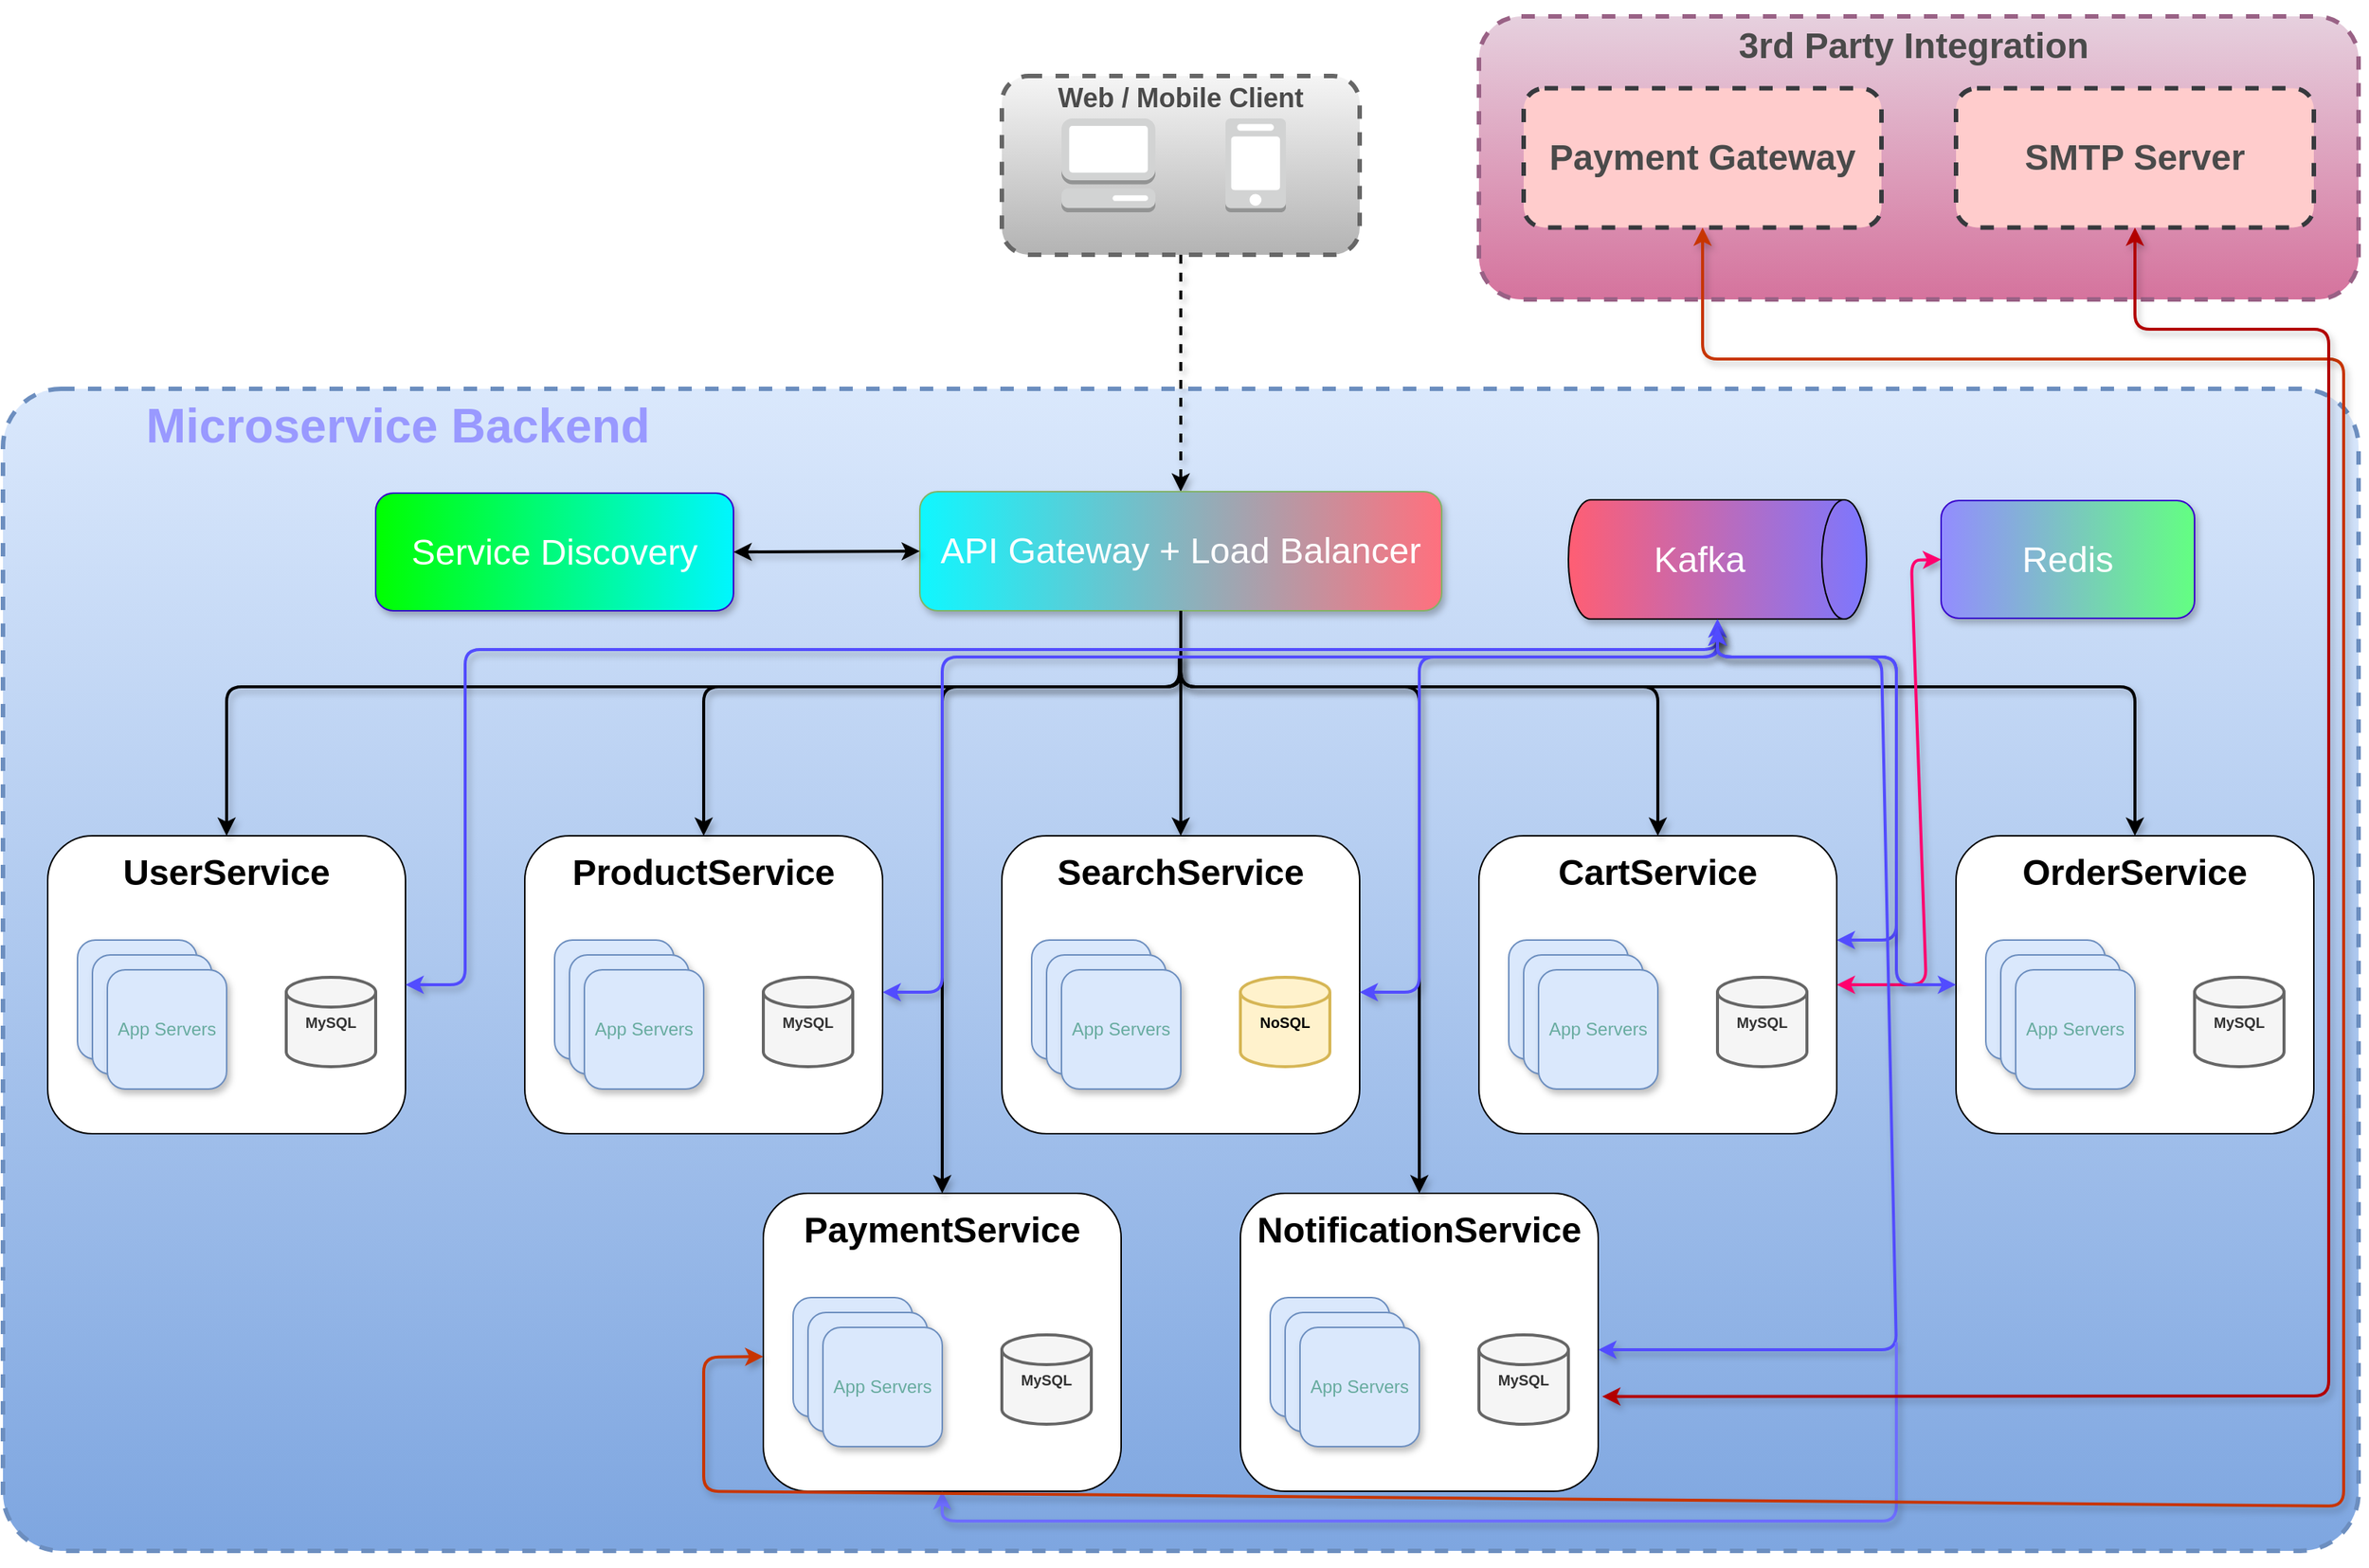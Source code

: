<mxfile version="26.0.9">
  <diagram name="Page-1" id="jlkBv1uPChDGdG-GBXwu">
    <mxGraphModel dx="2390" dy="1512" grid="1" gridSize="10" guides="1" tooltips="1" connect="1" arrows="1" fold="1" page="1" pageScale="1" pageWidth="1600" pageHeight="900" background="none" math="0" shadow="0" adaptiveColors="none">
      <root>
        <mxCell id="0" />
        <mxCell id="1" parent="0" />
        <mxCell id="3Pf6Uv6lTrw8esLu5IVx-74" value="&lt;h1 style=&quot;padding-bottom: 730px; padding-right: 1050px;&quot;&gt;&lt;font style=&quot;color: rgb(153, 153, 255); font-size: 32px;&quot;&gt;Microservice Backend&lt;/font&gt;&lt;/h1&gt;" style="rounded=1;whiteSpace=wrap;html=1;dashed=1;strokeWidth=3;strokeColor=#6c8ebf;fillColor=#dae8fc;movable=1;resizable=1;rotatable=1;deletable=1;editable=1;locked=0;connectable=1;gradientColor=#7ea6e0;arcSize=5;" parent="1" vertex="1">
          <mxGeometry x="10" y="280" width="1580" height="780" as="geometry" />
        </mxCell>
        <mxCell id="3Pf6Uv6lTrw8esLu5IVx-105" value="&lt;h1 style=&quot;padding-bottom: 150px;&quot;&gt;&lt;font style=&quot;color: rgb(74, 74, 74);&quot;&gt;3rd Party Integration&amp;nbsp;&lt;/font&gt;&lt;/h1&gt;" style="rounded=1;whiteSpace=wrap;html=1;dashed=1;strokeWidth=3;strokeColor=#996185;fillColor=#e6d0de;gradientColor=#d5739d;" parent="1" vertex="1">
          <mxGeometry x="1000" y="30" width="590" height="190" as="geometry" />
        </mxCell>
        <mxCell id="3Pf6Uv6lTrw8esLu5IVx-84" style="edgeStyle=orthogonalEdgeStyle;orthogonalLoop=1;jettySize=auto;html=1;exitX=0.5;exitY=1;exitDx=0;exitDy=0;rounded=1;curved=0;strokeWidth=2;shadow=1;flowAnimation=0;dashed=1;entryX=0.5;entryY=0;entryDx=0;entryDy=0;" parent="1" source="3Pf6Uv6lTrw8esLu5IVx-82" target="3Pf6Uv6lTrw8esLu5IVx-1" edge="1">
          <mxGeometry relative="1" as="geometry">
            <mxPoint x="800" y="250.0" as="targetPoint" />
          </mxGeometry>
        </mxCell>
        <mxCell id="3Pf6Uv6lTrw8esLu5IVx-82" value="&lt;h2 style=&quot;padding-bottom: 90px;&quot;&gt;&lt;font style=&quot;color: rgb(74, 74, 74);&quot;&gt;Web / Mobile Client&lt;/font&gt;&lt;/h2&gt;" style="rounded=1;whiteSpace=wrap;html=1;dashed=1;strokeWidth=3;strokeColor=#666666;fillColor=#f5f5f5;gradientColor=#b3b3b3;" parent="1" vertex="1">
          <mxGeometry x="680" y="70" width="240" height="120" as="geometry" />
        </mxCell>
        <mxCell id="3Pf6Uv6lTrw8esLu5IVx-1" value="&lt;h1&gt;&lt;font style=&quot;color: rgb(255, 255, 255);&quot;&gt;&lt;font style=&quot;&quot;&gt;&lt;font style=&quot;font-weight: normal;&quot;&gt;API Gateway&amp;nbsp;&lt;/font&gt;&lt;/font&gt;&lt;font style=&quot;&quot;&gt;&lt;font style=&quot;font-weight: normal;&quot;&gt;+&amp;nbsp;&lt;/font&gt;&lt;/font&gt;&lt;font style=&quot;&quot;&gt;&lt;font style=&quot;font-weight: normal;&quot;&gt;Load Balancer&lt;/font&gt;&lt;/font&gt;&lt;/font&gt;&lt;/h1&gt;" style="rounded=1;whiteSpace=wrap;html=1;fillColor=#0FF7FF;strokeColor=#82b366;gradientColor=#FF707E;glass=0;shadow=1;gradientDirection=east;" parent="1" vertex="1">
          <mxGeometry x="625" y="349" width="350" height="80" as="geometry" />
        </mxCell>
        <mxCell id="3Pf6Uv6lTrw8esLu5IVx-3" value="&lt;h1 style=&quot;margin-top: 0px; margin-bottom: 0px; padding-top: 0px; padding-bottom: 150px;&quot;&gt;UserService&lt;/h1&gt;" style="rounded=1;whiteSpace=wrap;html=1;align=center;" parent="1" vertex="1">
          <mxGeometry x="40" y="580" width="240" height="200" as="geometry" />
        </mxCell>
        <mxCell id="3Pf6Uv6lTrw8esLu5IVx-30" value="" style="group;rounded=1;" parent="1" vertex="1" connectable="0">
          <mxGeometry x="60" y="650" width="110" height="110" as="geometry" />
        </mxCell>
        <mxCell id="3Pf6Uv6lTrw8esLu5IVx-31" value="" style="rounded=1;whiteSpace=wrap;html=1;fillColor=#dae8fc;strokeColor=#6c8ebf;shadow=1;glass=0;imageWidth=24;imageHeight=24;imageAspect=1;" parent="3Pf6Uv6lTrw8esLu5IVx-30" vertex="1">
          <mxGeometry width="80" height="80" as="geometry" />
        </mxCell>
        <mxCell id="3Pf6Uv6lTrw8esLu5IVx-32" value="" style="rounded=1;whiteSpace=wrap;html=1;fillColor=#dae8fc;strokeColor=#6c8ebf;shadow=1;glass=0;imageWidth=24;imageHeight=24;imageAspect=1;" parent="3Pf6Uv6lTrw8esLu5IVx-30" vertex="1">
          <mxGeometry x="10" y="10" width="80" height="80" as="geometry" />
        </mxCell>
        <mxCell id="3Pf6Uv6lTrw8esLu5IVx-33" value="&lt;font style=&quot;color: rgb(103, 171, 159);&quot;&gt;App Servers&lt;/font&gt;" style="rounded=1;whiteSpace=wrap;html=1;fillColor=#dae8fc;strokeColor=#6c8ebf;shadow=1;glass=0;imageWidth=24;imageHeight=24;imageAspect=1;" parent="3Pf6Uv6lTrw8esLu5IVx-30" vertex="1">
          <mxGeometry x="20" y="20" width="80" height="80" as="geometry" />
        </mxCell>
        <mxCell id="3Pf6Uv6lTrw8esLu5IVx-34" value="&lt;h5&gt;MySQL&lt;/h5&gt;" style="strokeWidth=2;html=1;shape=mxgraph.flowchart.database;whiteSpace=wrap;fillColor=#f5f5f5;strokeColor=#666666;fontColor=#333333;rounded=1;" parent="1" vertex="1">
          <mxGeometry x="200" y="675" width="60" height="60" as="geometry" />
        </mxCell>
        <mxCell id="3Pf6Uv6lTrw8esLu5IVx-36" value="&lt;h1 style=&quot;margin-top: 0px; margin-bottom: 0px; padding-top: 0px; padding-bottom: 150px;&quot;&gt;ProductService&lt;/h1&gt;" style="rounded=1;whiteSpace=wrap;html=1;align=center;" parent="1" vertex="1">
          <mxGeometry x="360" y="580" width="240" height="200" as="geometry" />
        </mxCell>
        <mxCell id="3Pf6Uv6lTrw8esLu5IVx-37" value="" style="group;rounded=1;" parent="1" vertex="1" connectable="0">
          <mxGeometry x="380" y="650" width="110" height="110" as="geometry" />
        </mxCell>
        <mxCell id="3Pf6Uv6lTrw8esLu5IVx-38" value="" style="rounded=1;whiteSpace=wrap;html=1;fillColor=#dae8fc;strokeColor=#6c8ebf;shadow=1;glass=0;imageWidth=24;imageHeight=24;imageAspect=1;" parent="3Pf6Uv6lTrw8esLu5IVx-37" vertex="1">
          <mxGeometry width="80" height="80" as="geometry" />
        </mxCell>
        <mxCell id="3Pf6Uv6lTrw8esLu5IVx-39" value="" style="rounded=1;whiteSpace=wrap;html=1;fillColor=#dae8fc;strokeColor=#6c8ebf;shadow=1;glass=0;imageWidth=24;imageHeight=24;imageAspect=1;" parent="3Pf6Uv6lTrw8esLu5IVx-37" vertex="1">
          <mxGeometry x="10" y="10" width="80" height="80" as="geometry" />
        </mxCell>
        <mxCell id="3Pf6Uv6lTrw8esLu5IVx-40" value="&lt;font style=&quot;color: rgb(103, 171, 159);&quot;&gt;App Servers&lt;/font&gt;" style="rounded=1;whiteSpace=wrap;html=1;fillColor=#dae8fc;strokeColor=#6c8ebf;shadow=1;glass=0;imageWidth=24;imageHeight=24;imageAspect=1;" parent="3Pf6Uv6lTrw8esLu5IVx-37" vertex="1">
          <mxGeometry x="20" y="20" width="80" height="80" as="geometry" />
        </mxCell>
        <mxCell id="3Pf6Uv6lTrw8esLu5IVx-41" value="&lt;h5&gt;MySQL&lt;/h5&gt;" style="strokeWidth=2;html=1;shape=mxgraph.flowchart.database;whiteSpace=wrap;fillColor=#f5f5f5;strokeColor=#666666;fontColor=#333333;rounded=1;" parent="1" vertex="1">
          <mxGeometry x="520" y="675" width="60" height="60" as="geometry" />
        </mxCell>
        <mxCell id="3Pf6Uv6lTrw8esLu5IVx-43" value="&lt;h1 style=&quot;margin-top: 0px; margin-bottom: 0px; padding-top: 0px; padding-bottom: 150px;&quot;&gt;SearchService&lt;/h1&gt;" style="rounded=1;whiteSpace=wrap;html=1;align=center;" parent="1" vertex="1">
          <mxGeometry x="680" y="580" width="240" height="200" as="geometry" />
        </mxCell>
        <mxCell id="3Pf6Uv6lTrw8esLu5IVx-44" value="" style="group;rounded=1;" parent="1" vertex="1" connectable="0">
          <mxGeometry x="700" y="650" width="110" height="110" as="geometry" />
        </mxCell>
        <mxCell id="3Pf6Uv6lTrw8esLu5IVx-45" value="" style="rounded=1;whiteSpace=wrap;html=1;fillColor=#dae8fc;strokeColor=#6c8ebf;shadow=1;glass=0;imageWidth=24;imageHeight=24;imageAspect=1;" parent="3Pf6Uv6lTrw8esLu5IVx-44" vertex="1">
          <mxGeometry width="80" height="80" as="geometry" />
        </mxCell>
        <mxCell id="3Pf6Uv6lTrw8esLu5IVx-46" value="" style="rounded=1;whiteSpace=wrap;html=1;fillColor=#dae8fc;strokeColor=#6c8ebf;shadow=1;glass=0;imageWidth=24;imageHeight=24;imageAspect=1;" parent="3Pf6Uv6lTrw8esLu5IVx-44" vertex="1">
          <mxGeometry x="10" y="10" width="80" height="80" as="geometry" />
        </mxCell>
        <mxCell id="3Pf6Uv6lTrw8esLu5IVx-47" value="&lt;font style=&quot;color: rgb(103, 171, 159);&quot;&gt;App Servers&lt;/font&gt;" style="rounded=1;whiteSpace=wrap;html=1;fillColor=#dae8fc;strokeColor=#6c8ebf;shadow=1;glass=0;imageWidth=24;imageHeight=24;imageAspect=1;" parent="3Pf6Uv6lTrw8esLu5IVx-44" vertex="1">
          <mxGeometry x="20" y="20" width="80" height="80" as="geometry" />
        </mxCell>
        <mxCell id="3Pf6Uv6lTrw8esLu5IVx-48" value="&lt;h5&gt;NoSQL&lt;/h5&gt;" style="strokeWidth=2;html=1;shape=mxgraph.flowchart.database;whiteSpace=wrap;fillColor=#fff2cc;strokeColor=#d6b656;rounded=1;" parent="1" vertex="1">
          <mxGeometry x="840" y="675" width="60" height="60" as="geometry" />
        </mxCell>
        <mxCell id="3Pf6Uv6lTrw8esLu5IVx-49" value="&lt;h1 style=&quot;margin-top: 0px; margin-bottom: 0px; padding-top: 0px; padding-bottom: 150px;&quot;&gt;CartService&lt;/h1&gt;" style="rounded=1;whiteSpace=wrap;html=1;align=center;" parent="1" vertex="1">
          <mxGeometry x="1000" y="580" width="240" height="200" as="geometry" />
        </mxCell>
        <mxCell id="3Pf6Uv6lTrw8esLu5IVx-50" value="" style="group;rounded=1;" parent="1" vertex="1" connectable="0">
          <mxGeometry x="1020" y="650" width="110" height="110" as="geometry" />
        </mxCell>
        <mxCell id="3Pf6Uv6lTrw8esLu5IVx-51" value="" style="rounded=1;whiteSpace=wrap;html=1;fillColor=#dae8fc;strokeColor=#6c8ebf;shadow=1;glass=0;imageWidth=24;imageHeight=24;imageAspect=1;" parent="3Pf6Uv6lTrw8esLu5IVx-50" vertex="1">
          <mxGeometry width="80" height="80" as="geometry" />
        </mxCell>
        <mxCell id="3Pf6Uv6lTrw8esLu5IVx-52" value="" style="rounded=1;whiteSpace=wrap;html=1;fillColor=#dae8fc;strokeColor=#6c8ebf;shadow=1;glass=0;imageWidth=24;imageHeight=24;imageAspect=1;" parent="3Pf6Uv6lTrw8esLu5IVx-50" vertex="1">
          <mxGeometry x="10" y="10" width="80" height="80" as="geometry" />
        </mxCell>
        <mxCell id="3Pf6Uv6lTrw8esLu5IVx-53" value="&lt;font style=&quot;color: rgb(103, 171, 159);&quot;&gt;App Servers&lt;/font&gt;" style="rounded=1;whiteSpace=wrap;html=1;fillColor=#dae8fc;strokeColor=#6c8ebf;shadow=1;glass=0;imageWidth=24;imageHeight=24;imageAspect=1;" parent="3Pf6Uv6lTrw8esLu5IVx-50" vertex="1">
          <mxGeometry x="20" y="20" width="80" height="80" as="geometry" />
        </mxCell>
        <mxCell id="3Pf6Uv6lTrw8esLu5IVx-54" value="&lt;h5&gt;MySQL&lt;/h5&gt;" style="strokeWidth=2;html=1;shape=mxgraph.flowchart.database;whiteSpace=wrap;fillColor=#f5f5f5;strokeColor=#666666;fontColor=#333333;rounded=1;" parent="1" vertex="1">
          <mxGeometry x="1160" y="675" width="60" height="60" as="geometry" />
        </mxCell>
        <mxCell id="3Pf6Uv6lTrw8esLu5IVx-55" value="&lt;h1 style=&quot;margin-top: 0px; margin-bottom: 0px; padding-top: 0px; padding-bottom: 150px;&quot;&gt;OrderService&lt;/h1&gt;" style="rounded=1;whiteSpace=wrap;html=1;align=center;" parent="1" vertex="1">
          <mxGeometry x="1320" y="580" width="240" height="200" as="geometry" />
        </mxCell>
        <mxCell id="3Pf6Uv6lTrw8esLu5IVx-56" value="" style="group;rounded=1;" parent="1" vertex="1" connectable="0">
          <mxGeometry x="1340" y="650" width="110" height="110" as="geometry" />
        </mxCell>
        <mxCell id="3Pf6Uv6lTrw8esLu5IVx-57" value="" style="rounded=1;whiteSpace=wrap;html=1;fillColor=#dae8fc;strokeColor=#6c8ebf;shadow=1;glass=0;imageWidth=24;imageHeight=24;imageAspect=1;" parent="3Pf6Uv6lTrw8esLu5IVx-56" vertex="1">
          <mxGeometry width="80" height="80" as="geometry" />
        </mxCell>
        <mxCell id="3Pf6Uv6lTrw8esLu5IVx-58" value="" style="rounded=1;whiteSpace=wrap;html=1;fillColor=#dae8fc;strokeColor=#6c8ebf;shadow=1;glass=0;imageWidth=24;imageHeight=24;imageAspect=1;" parent="3Pf6Uv6lTrw8esLu5IVx-56" vertex="1">
          <mxGeometry x="10" y="10" width="80" height="80" as="geometry" />
        </mxCell>
        <mxCell id="3Pf6Uv6lTrw8esLu5IVx-59" value="&lt;font style=&quot;color: rgb(103, 171, 159);&quot;&gt;App Servers&lt;/font&gt;" style="rounded=1;whiteSpace=wrap;html=1;fillColor=#dae8fc;strokeColor=#6c8ebf;shadow=1;glass=0;imageWidth=24;imageHeight=24;imageAspect=1;" parent="3Pf6Uv6lTrw8esLu5IVx-56" vertex="1">
          <mxGeometry x="20" y="20" width="80" height="80" as="geometry" />
        </mxCell>
        <mxCell id="3Pf6Uv6lTrw8esLu5IVx-60" value="&lt;h5&gt;MySQL&lt;/h5&gt;" style="strokeWidth=2;html=1;shape=mxgraph.flowchart.database;whiteSpace=wrap;fillColor=#f5f5f5;strokeColor=#666666;fontColor=#333333;rounded=1;" parent="1" vertex="1">
          <mxGeometry x="1480" y="675" width="60" height="60" as="geometry" />
        </mxCell>
        <mxCell id="3Pf6Uv6lTrw8esLu5IVx-61" value="&lt;h1 style=&quot;margin-top: 0px; margin-bottom: 0px; padding-top: 0px; padding-bottom: 150px;&quot;&gt;PaymentService&lt;/h1&gt;" style="rounded=1;whiteSpace=wrap;html=1;align=center;" parent="1" vertex="1">
          <mxGeometry x="520" y="820" width="240" height="200" as="geometry" />
        </mxCell>
        <mxCell id="3Pf6Uv6lTrw8esLu5IVx-62" value="" style="group;rounded=1;" parent="1" vertex="1" connectable="0">
          <mxGeometry x="540" y="890" width="110" height="110" as="geometry" />
        </mxCell>
        <mxCell id="3Pf6Uv6lTrw8esLu5IVx-63" value="" style="rounded=1;whiteSpace=wrap;html=1;fillColor=#dae8fc;strokeColor=#6c8ebf;shadow=1;glass=0;imageWidth=24;imageHeight=24;imageAspect=1;" parent="3Pf6Uv6lTrw8esLu5IVx-62" vertex="1">
          <mxGeometry width="80" height="80" as="geometry" />
        </mxCell>
        <mxCell id="3Pf6Uv6lTrw8esLu5IVx-64" value="" style="rounded=1;whiteSpace=wrap;html=1;fillColor=#dae8fc;strokeColor=#6c8ebf;shadow=1;glass=0;imageWidth=24;imageHeight=24;imageAspect=1;" parent="3Pf6Uv6lTrw8esLu5IVx-62" vertex="1">
          <mxGeometry x="10" y="10" width="80" height="80" as="geometry" />
        </mxCell>
        <mxCell id="3Pf6Uv6lTrw8esLu5IVx-65" value="&lt;font style=&quot;color: rgb(103, 171, 159);&quot;&gt;App Servers&lt;/font&gt;" style="rounded=1;whiteSpace=wrap;html=1;fillColor=#dae8fc;strokeColor=#6c8ebf;shadow=1;glass=0;imageWidth=24;imageHeight=24;imageAspect=1;" parent="3Pf6Uv6lTrw8esLu5IVx-62" vertex="1">
          <mxGeometry x="20" y="20" width="80" height="80" as="geometry" />
        </mxCell>
        <mxCell id="3Pf6Uv6lTrw8esLu5IVx-66" value="&lt;h5&gt;MySQL&lt;/h5&gt;" style="strokeWidth=2;html=1;shape=mxgraph.flowchart.database;whiteSpace=wrap;fillColor=#f5f5f5;strokeColor=#666666;fontColor=#333333;rounded=1;" parent="1" vertex="1">
          <mxGeometry x="680" y="915" width="60" height="60" as="geometry" />
        </mxCell>
        <mxCell id="3Pf6Uv6lTrw8esLu5IVx-67" value="&lt;h1 style=&quot;margin-top: 0px; margin-bottom: 0px; padding-top: 0px; padding-bottom: 150px;&quot;&gt;NotificationService&lt;/h1&gt;" style="rounded=1;whiteSpace=wrap;html=1;align=center;" parent="1" vertex="1">
          <mxGeometry x="840" y="820" width="240" height="200" as="geometry" />
        </mxCell>
        <mxCell id="3Pf6Uv6lTrw8esLu5IVx-68" value="" style="group;rounded=1;" parent="1" vertex="1" connectable="0">
          <mxGeometry x="860" y="890" width="110" height="110" as="geometry" />
        </mxCell>
        <mxCell id="3Pf6Uv6lTrw8esLu5IVx-69" value="" style="rounded=1;whiteSpace=wrap;html=1;fillColor=#dae8fc;strokeColor=#6c8ebf;shadow=1;glass=0;imageWidth=24;imageHeight=24;imageAspect=1;" parent="3Pf6Uv6lTrw8esLu5IVx-68" vertex="1">
          <mxGeometry width="80" height="80" as="geometry" />
        </mxCell>
        <mxCell id="3Pf6Uv6lTrw8esLu5IVx-70" value="" style="rounded=1;whiteSpace=wrap;html=1;fillColor=#dae8fc;strokeColor=#6c8ebf;shadow=1;glass=0;imageWidth=24;imageHeight=24;imageAspect=1;" parent="3Pf6Uv6lTrw8esLu5IVx-68" vertex="1">
          <mxGeometry x="10" y="10" width="80" height="80" as="geometry" />
        </mxCell>
        <mxCell id="3Pf6Uv6lTrw8esLu5IVx-71" value="&lt;font style=&quot;color: rgb(103, 171, 159);&quot;&gt;App Servers&lt;/font&gt;" style="rounded=1;whiteSpace=wrap;html=1;fillColor=#dae8fc;strokeColor=#6c8ebf;shadow=1;glass=0;imageWidth=24;imageHeight=24;imageAspect=1;" parent="3Pf6Uv6lTrw8esLu5IVx-68" vertex="1">
          <mxGeometry x="20" y="20" width="80" height="80" as="geometry" />
        </mxCell>
        <mxCell id="3Pf6Uv6lTrw8esLu5IVx-72" value="&lt;h5&gt;MySQL&lt;/h5&gt;" style="strokeWidth=2;html=1;shape=mxgraph.flowchart.database;whiteSpace=wrap;fillColor=#f5f5f5;strokeColor=#666666;fontColor=#333333;rounded=1;" parent="1" vertex="1">
          <mxGeometry x="1000" y="915" width="60" height="60" as="geometry" />
        </mxCell>
        <mxCell id="3Pf6Uv6lTrw8esLu5IVx-77" value="&lt;h1&gt;&lt;font style=&quot;font-weight: normal; color: rgb(255, 255, 255);&quot;&gt;Service Discovery&lt;/font&gt;&lt;/h1&gt;" style="rounded=1;whiteSpace=wrap;html=1;fillColor=#00FF00;glass=0;shadow=1;strokeColor=#3700CC;fillStyle=auto;fontColor=#ffffff;gradientColor=#00F6FF;gradientDirection=east;" parent="1" vertex="1">
          <mxGeometry x="260" y="350" width="240" height="79" as="geometry" />
        </mxCell>
        <mxCell id="3Pf6Uv6lTrw8esLu5IVx-80" value="" style="outlineConnect=0;dashed=0;verticalLabelPosition=bottom;verticalAlign=top;align=center;html=1;shape=mxgraph.aws3.mobile_client;fillColor=#D2D3D3;gradientColor=none;rounded=1;" parent="1" vertex="1">
          <mxGeometry x="830" y="98.5" width="40.5" height="63" as="geometry" />
        </mxCell>
        <mxCell id="3Pf6Uv6lTrw8esLu5IVx-81" value="" style="outlineConnect=0;dashed=0;verticalLabelPosition=bottom;verticalAlign=top;align=center;html=1;shape=mxgraph.aws3.management_console;fillColor=#D2D3D3;gradientColor=none;rounded=1;" parent="1" vertex="1">
          <mxGeometry x="720" y="98.5" width="63" height="63" as="geometry" />
        </mxCell>
        <mxCell id="3Pf6Uv6lTrw8esLu5IVx-90" style="edgeStyle=orthogonalEdgeStyle;orthogonalLoop=1;jettySize=auto;html=1;exitX=0.5;exitY=1;exitDx=0;exitDy=0;rounded=1;curved=0;strokeWidth=2;shadow=1;flowAnimation=0;" parent="1" source="3Pf6Uv6lTrw8esLu5IVx-1" target="3Pf6Uv6lTrw8esLu5IVx-3" edge="1">
          <mxGeometry relative="1" as="geometry">
            <mxPoint x="690" y="410" as="sourcePoint" />
            <mxPoint x="570" y="410" as="targetPoint" />
            <Array as="points">
              <mxPoint x="800" y="480" />
              <mxPoint x="160" y="480" />
            </Array>
          </mxGeometry>
        </mxCell>
        <mxCell id="3Pf6Uv6lTrw8esLu5IVx-91" style="edgeStyle=orthogonalEdgeStyle;orthogonalLoop=1;jettySize=auto;html=1;exitX=0.5;exitY=1;exitDx=0;exitDy=0;rounded=1;curved=0;strokeWidth=2;shadow=1;flowAnimation=0;entryX=0.5;entryY=0;entryDx=0;entryDy=0;" parent="1" source="3Pf6Uv6lTrw8esLu5IVx-1" target="3Pf6Uv6lTrw8esLu5IVx-36" edge="1">
          <mxGeometry relative="1" as="geometry">
            <mxPoint x="810" y="470" as="sourcePoint" />
            <mxPoint x="170" y="590" as="targetPoint" />
            <Array as="points">
              <mxPoint x="800" y="480" />
              <mxPoint x="480" y="480" />
            </Array>
          </mxGeometry>
        </mxCell>
        <mxCell id="3Pf6Uv6lTrw8esLu5IVx-96" style="edgeStyle=orthogonalEdgeStyle;orthogonalLoop=1;jettySize=auto;html=1;rounded=1;curved=0;strokeWidth=2;shadow=1;flowAnimation=0;" parent="1" edge="1">
          <mxGeometry relative="1" as="geometry">
            <mxPoint x="800" y="470" as="sourcePoint" />
            <mxPoint x="800" y="580" as="targetPoint" />
          </mxGeometry>
        </mxCell>
        <mxCell id="3Pf6Uv6lTrw8esLu5IVx-98" style="edgeStyle=orthogonalEdgeStyle;orthogonalLoop=1;jettySize=auto;html=1;rounded=1;curved=0;strokeWidth=2;shadow=1;flowAnimation=0;exitX=0.5;exitY=1;exitDx=0;exitDy=0;entryX=0.5;entryY=0;entryDx=0;entryDy=0;" parent="1" source="3Pf6Uv6lTrw8esLu5IVx-1" target="3Pf6Uv6lTrw8esLu5IVx-49" edge="1">
          <mxGeometry relative="1" as="geometry">
            <mxPoint x="800" y="450" as="sourcePoint" />
            <mxPoint x="1130" y="570" as="targetPoint" />
            <Array as="points">
              <mxPoint x="800" y="480" />
              <mxPoint x="1120" y="480" />
            </Array>
          </mxGeometry>
        </mxCell>
        <mxCell id="3Pf6Uv6lTrw8esLu5IVx-99" style="edgeStyle=orthogonalEdgeStyle;orthogonalLoop=1;jettySize=auto;html=1;rounded=1;curved=0;strokeWidth=2;shadow=1;flowAnimation=0;entryX=0.5;entryY=0;entryDx=0;entryDy=0;" parent="1" target="3Pf6Uv6lTrw8esLu5IVx-55" edge="1">
          <mxGeometry relative="1" as="geometry">
            <mxPoint x="800" y="460" as="sourcePoint" />
            <mxPoint x="1440" y="580" as="targetPoint" />
            <Array as="points">
              <mxPoint x="800" y="480" />
              <mxPoint x="1440" y="480" />
            </Array>
          </mxGeometry>
        </mxCell>
        <mxCell id="3Pf6Uv6lTrw8esLu5IVx-100" value="" style="endArrow=classic;startArrow=classic;html=1;entryX=0;entryY=0.5;entryDx=0;entryDy=0;exitX=1;exitY=0.5;exitDx=0;exitDy=0;strokeWidth=2;shadow=1;rounded=1;" parent="1" source="3Pf6Uv6lTrw8esLu5IVx-77" target="3Pf6Uv6lTrw8esLu5IVx-1" edge="1">
          <mxGeometry width="50" height="50" relative="1" as="geometry">
            <mxPoint x="570" y="400" as="sourcePoint" />
            <mxPoint x="620" y="350" as="targetPoint" />
          </mxGeometry>
        </mxCell>
        <mxCell id="3Pf6Uv6lTrw8esLu5IVx-101" style="edgeStyle=orthogonalEdgeStyle;orthogonalLoop=1;jettySize=auto;html=1;exitX=0.5;exitY=1;exitDx=0;exitDy=0;rounded=1;curved=0;strokeWidth=2;shadow=1;flowAnimation=0;entryX=0.5;entryY=0;entryDx=0;entryDy=0;" parent="1" target="3Pf6Uv6lTrw8esLu5IVx-67" edge="1">
          <mxGeometry relative="1" as="geometry">
            <mxPoint x="800" y="460" as="sourcePoint" />
            <mxPoint x="960" y="640" as="targetPoint" />
            <Array as="points">
              <mxPoint x="800" y="480" />
              <mxPoint x="960" y="480" />
            </Array>
          </mxGeometry>
        </mxCell>
        <mxCell id="3Pf6Uv6lTrw8esLu5IVx-102" style="edgeStyle=orthogonalEdgeStyle;orthogonalLoop=1;jettySize=auto;html=1;exitX=0.5;exitY=1;exitDx=0;exitDy=0;entryX=0.5;entryY=0;entryDx=0;entryDy=0;rounded=1;curved=0;strokeWidth=2;shadow=1;flowAnimation=0;" parent="1" target="3Pf6Uv6lTrw8esLu5IVx-61" edge="1">
          <mxGeometry relative="1" as="geometry">
            <mxPoint x="799" y="460" as="sourcePoint" />
            <mxPoint x="799" y="520" as="targetPoint" />
            <Array as="points">
              <mxPoint x="799" y="480" />
              <mxPoint x="640" y="480" />
            </Array>
          </mxGeometry>
        </mxCell>
        <mxCell id="3Pf6Uv6lTrw8esLu5IVx-103" value="&lt;h1 style=&quot;padding-bottom: 0px;&quot;&gt;&lt;font style=&quot;color: rgb(74, 74, 74);&quot;&gt;Payment Gateway&lt;/font&gt;&lt;/h1&gt;" style="rounded=1;whiteSpace=wrap;html=1;dashed=1;strokeWidth=3;strokeColor=#36393d;fillColor=#ffcccc;" parent="1" vertex="1">
          <mxGeometry x="1030" y="78.25" width="240" height="93.5" as="geometry" />
        </mxCell>
        <mxCell id="3Pf6Uv6lTrw8esLu5IVx-104" value="&lt;h1 style=&quot;padding-bottom: 0px;&quot;&gt;&lt;font style=&quot;color: rgb(74, 74, 74);&quot;&gt;SMTP Server&lt;/font&gt;&lt;/h1&gt;" style="rounded=1;whiteSpace=wrap;html=1;dashed=1;strokeWidth=3;strokeColor=#36393d;fillColor=#ffcccc;" parent="1" vertex="1">
          <mxGeometry x="1320" y="78.25" width="240" height="93.5" as="geometry" />
        </mxCell>
        <mxCell id="3Pf6Uv6lTrw8esLu5IVx-107" value="&lt;h1&gt;&lt;span style=&quot;font-weight: normal;&quot;&gt;&lt;font style=&quot;color: rgb(255, 255, 255);&quot;&gt;Kafka&lt;/font&gt;&lt;/span&gt;&lt;/h1&gt;" style="shape=cylinder3;whiteSpace=wrap;html=1;boundedLbl=1;backgroundOutline=1;size=15;rotation=90;fillColor=#7C77FF;strokeColor=#000000;gradientColor=#FF5E73;horizontal=0;strokeWidth=1;shadow=1;rounded=1;" parent="1" vertex="1">
          <mxGeometry x="1120" y="294.5" width="80" height="200" as="geometry" />
        </mxCell>
        <mxCell id="3Pf6Uv6lTrw8esLu5IVx-113" value="" style="endArrow=classic;startArrow=classic;html=1;exitX=1;exitY=0.5;exitDx=0;exitDy=0;shadow=1;strokeWidth=2;strokeColor=#FF006E;rounded=1;entryX=0;entryY=0.5;entryDx=0;entryDy=0;" parent="1" source="3Pf6Uv6lTrw8esLu5IVx-49" target="ZEDIibRX07F2YbtnvLXN-1" edge="1">
          <mxGeometry width="50" height="50" relative="1" as="geometry">
            <mxPoint x="950" y="620" as="sourcePoint" />
            <mxPoint x="1341.67" y="397.609" as="targetPoint" />
            <Array as="points">
              <mxPoint x="1300" y="680" />
              <mxPoint x="1290" y="395" />
            </Array>
          </mxGeometry>
        </mxCell>
        <mxCell id="3Pf6Uv6lTrw8esLu5IVx-115" value="" style="endArrow=classic;startArrow=classic;html=1;exitX=1;exitY=0.5;exitDx=0;exitDy=0;shadow=1;strokeWidth=2;strokeColor=#524CFF;entryX=1;entryY=0.5;entryDx=0;entryDy=0;entryPerimeter=0;rounded=1;" parent="1" source="3Pf6Uv6lTrw8esLu5IVx-3" target="3Pf6Uv6lTrw8esLu5IVx-107" edge="1">
          <mxGeometry width="50" height="50" relative="1" as="geometry">
            <mxPoint x="260" y="675" as="sourcePoint" />
            <mxPoint x="1140" y="429.5" as="targetPoint" />
            <Array as="points">
              <mxPoint x="320" y="680" />
              <mxPoint x="320" y="455" />
              <mxPoint x="1160" y="455" />
            </Array>
          </mxGeometry>
        </mxCell>
        <mxCell id="3Pf6Uv6lTrw8esLu5IVx-116" value="" style="endArrow=classic;startArrow=classic;html=1;exitX=1;exitY=0.5;exitDx=0;exitDy=0;shadow=1;strokeWidth=2;strokeColor=#524CFF;jumpStyle=none;entryX=1;entryY=0.5;entryDx=0;entryDy=0;entryPerimeter=0;rounded=1;" parent="1" target="3Pf6Uv6lTrw8esLu5IVx-107" edge="1">
          <mxGeometry width="50" height="50" relative="1" as="geometry">
            <mxPoint x="600" y="685" as="sourcePoint" />
            <mxPoint x="1160" y="440" as="targetPoint" />
            <Array as="points">
              <mxPoint x="640" y="685" />
              <mxPoint x="640" y="460" />
              <mxPoint x="1160" y="460" />
            </Array>
          </mxGeometry>
        </mxCell>
        <mxCell id="3Pf6Uv6lTrw8esLu5IVx-117" value="" style="endArrow=classic;startArrow=classic;html=1;exitX=1;exitY=0.5;exitDx=0;exitDy=0;shadow=1;strokeWidth=2;strokeColor=#524CFF;rounded=1;" parent="1" edge="1">
          <mxGeometry width="50" height="50" relative="1" as="geometry">
            <mxPoint x="920" y="685" as="sourcePoint" />
            <mxPoint x="1160" y="440" as="targetPoint" />
            <Array as="points">
              <mxPoint x="960" y="685" />
              <mxPoint x="960" y="460" />
              <mxPoint x="1160" y="460" />
            </Array>
          </mxGeometry>
        </mxCell>
        <mxCell id="3Pf6Uv6lTrw8esLu5IVx-118" value="" style="endArrow=classic;startArrow=classic;html=1;exitX=0;exitY=0.5;exitDx=0;exitDy=0;shadow=1;strokeWidth=2;strokeColor=#524CFF;rounded=1;" parent="1" source="3Pf6Uv6lTrw8esLu5IVx-55" edge="1">
          <mxGeometry width="50" height="50" relative="1" as="geometry">
            <mxPoint x="1260" y="725" as="sourcePoint" />
            <mxPoint x="1160" y="440" as="targetPoint" />
            <Array as="points">
              <mxPoint x="1280" y="680" />
              <mxPoint x="1280" y="460" />
              <mxPoint x="1160" y="460" />
            </Array>
          </mxGeometry>
        </mxCell>
        <mxCell id="3Pf6Uv6lTrw8esLu5IVx-119" value="" style="endArrow=classic;startArrow=classic;html=1;exitX=1;exitY=0.5;exitDx=0;exitDy=0;shadow=1;strokeWidth=2;strokeColor=#524CFF;rounded=1;" parent="1" edge="1">
          <mxGeometry width="50" height="50" relative="1" as="geometry">
            <mxPoint x="1240" y="650" as="sourcePoint" />
            <mxPoint x="1160" y="440" as="targetPoint" />
            <Array as="points">
              <mxPoint x="1280" y="650" />
              <mxPoint x="1280" y="460" />
              <mxPoint x="1160" y="460" />
            </Array>
          </mxGeometry>
        </mxCell>
        <mxCell id="3Pf6Uv6lTrw8esLu5IVx-120" value="" style="endArrow=classic;startArrow=classic;html=1;exitX=1;exitY=0.5;exitDx=0;exitDy=0;shadow=1;strokeWidth=2;strokeColor=#524CFF;rounded=1;" parent="1" edge="1">
          <mxGeometry width="50" height="50" relative="1" as="geometry">
            <mxPoint x="1080" y="925" as="sourcePoint" />
            <mxPoint x="1160" y="440" as="targetPoint" />
            <Array as="points">
              <mxPoint x="1120" y="925" />
              <mxPoint x="1280" y="925" />
              <mxPoint x="1270" y="460" />
              <mxPoint x="1160" y="460" />
            </Array>
          </mxGeometry>
        </mxCell>
        <mxCell id="3Pf6Uv6lTrw8esLu5IVx-124" value="" style="endArrow=classic;html=1;shadow=1;strokeWidth=2;strokeColor=#6D6DFF;rounded=1;" parent="1" edge="1">
          <mxGeometry width="50" height="50" relative="1" as="geometry">
            <mxPoint x="1280" y="920" as="sourcePoint" />
            <mxPoint x="640" y="1020" as="targetPoint" />
            <Array as="points">
              <mxPoint x="1280" y="1040" />
              <mxPoint x="960" y="1040" />
              <mxPoint x="640" y="1040" />
            </Array>
          </mxGeometry>
        </mxCell>
        <mxCell id="3Pf6Uv6lTrw8esLu5IVx-127" value="" style="endArrow=classic;startArrow=classic;html=1;entryX=0;entryY=0.548;entryDx=0;entryDy=0;entryPerimeter=0;exitX=0.5;exitY=1;exitDx=0;exitDy=0;fillColor=#fa6800;strokeColor=#C73500;strokeWidth=2;shadow=1;rounded=1;" parent="1" source="3Pf6Uv6lTrw8esLu5IVx-103" target="3Pf6Uv6lTrw8esLu5IVx-61" edge="1">
          <mxGeometry width="50" height="50" relative="1" as="geometry">
            <mxPoint x="470" y="970" as="sourcePoint" />
            <mxPoint x="520" y="920" as="targetPoint" />
            <Array as="points">
              <mxPoint x="1150" y="260" />
              <mxPoint x="1580" y="260" />
              <mxPoint x="1580" y="1030" />
              <mxPoint x="480" y="1020" />
              <mxPoint x="480" y="930" />
            </Array>
          </mxGeometry>
        </mxCell>
        <mxCell id="3Pf6Uv6lTrw8esLu5IVx-129" value="" style="endArrow=classic;startArrow=classic;html=1;exitX=1.011;exitY=0.682;exitDx=0;exitDy=0;exitPerimeter=0;entryX=0.5;entryY=1;entryDx=0;entryDy=0;shadow=1;strokeWidth=2;fillColor=#e51400;strokeColor=#B20000;rounded=1;" parent="1" source="3Pf6Uv6lTrw8esLu5IVx-67" target="3Pf6Uv6lTrw8esLu5IVx-104" edge="1">
          <mxGeometry width="50" height="50" relative="1" as="geometry">
            <mxPoint x="1080" y="980" as="sourcePoint" />
            <mxPoint x="1130" y="930" as="targetPoint" />
            <Array as="points">
              <mxPoint x="1570" y="956" />
              <mxPoint x="1570" y="240" />
              <mxPoint x="1440" y="240" />
            </Array>
          </mxGeometry>
        </mxCell>
        <mxCell id="ZEDIibRX07F2YbtnvLXN-1" value="&lt;h1&gt;&lt;font style=&quot;font-weight: normal; color: rgb(255, 255, 255);&quot;&gt;Redis&lt;/font&gt;&lt;/h1&gt;" style="rounded=1;whiteSpace=wrap;html=1;fillColor=#938CFF;glass=0;shadow=1;strokeColor=#3700CC;fillStyle=auto;fontColor=#ffffff;gradientColor=#63FF82;gradientDirection=east;" parent="1" vertex="1">
          <mxGeometry x="1310" y="355" width="170" height="79" as="geometry" />
        </mxCell>
      </root>
    </mxGraphModel>
  </diagram>
</mxfile>
